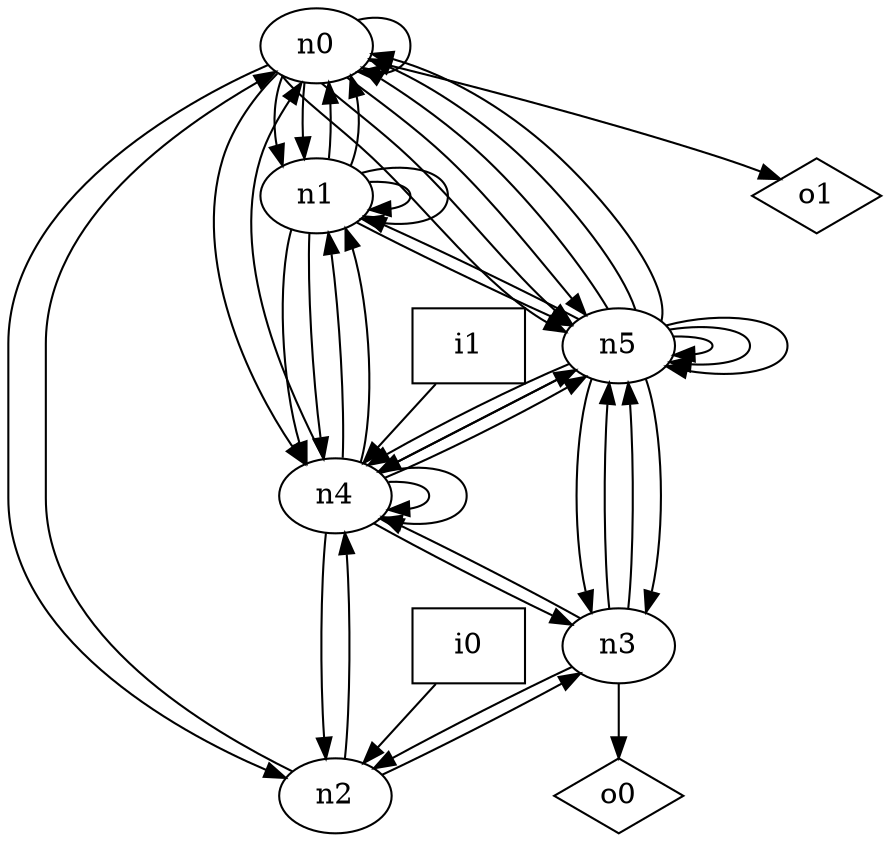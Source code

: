 digraph G {
n0 [label="n0"];
n1 [label="n1"];
n2 [label="n2"];
n3 [label="n3"];
n4 [label="n4"];
n5 [label="n5"];
n6 [label="i0",shape="box"];
n7 [label="i1",shape="box"];
n8 [label="o0",shape="diamond"];
n9 [label="o1",shape="diamond"];
n0 -> n0
n0 -> n1
n0 -> n1
n0 -> n2
n0 -> n4
n0 -> n5
n0 -> n5
n0 -> n5
n0 -> n9
n1 -> n0
n1 -> n0
n1 -> n1
n1 -> n1
n1 -> n4
n1 -> n4
n1 -> n5
n2 -> n0
n2 -> n3
n2 -> n4
n3 -> n2
n3 -> n4
n3 -> n5
n3 -> n5
n3 -> n8
n4 -> n0
n4 -> n1
n4 -> n1
n4 -> n2
n4 -> n3
n4 -> n4
n4 -> n4
n4 -> n5
n4 -> n5
n5 -> n0
n5 -> n0
n5 -> n0
n5 -> n1
n5 -> n3
n5 -> n3
n5 -> n4
n5 -> n4
n5 -> n5
n5 -> n5
n5 -> n5
n6 -> n2
n7 -> n4
}